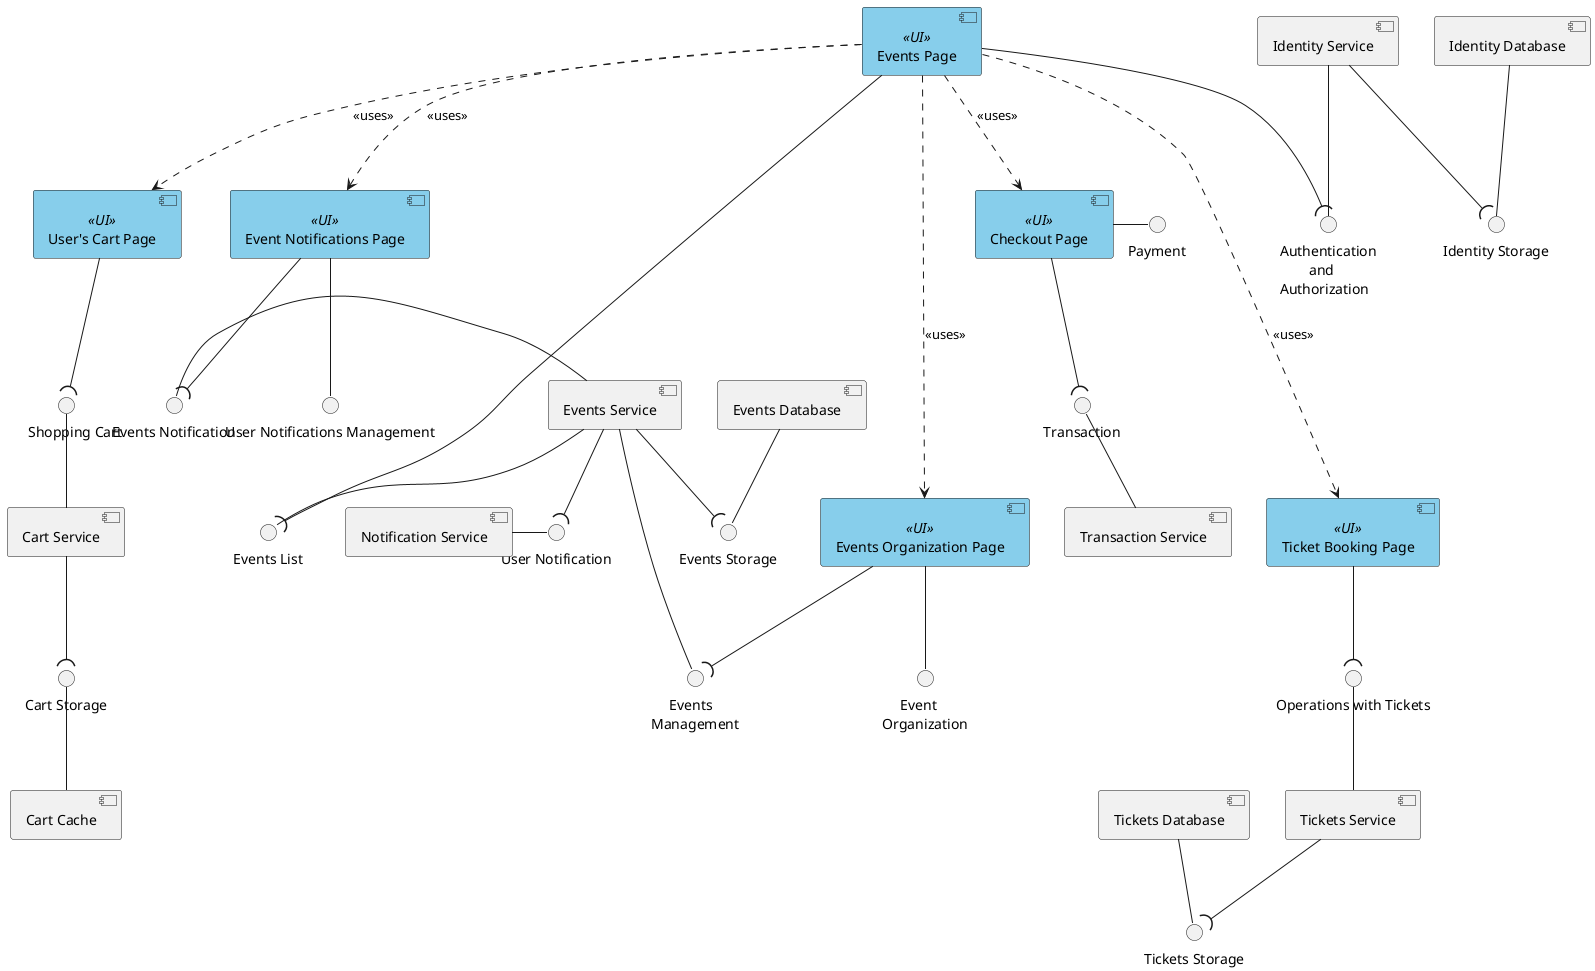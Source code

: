 @startuml "component-diagram"

[Events Page] <<UI>> #SkyBlue
[Events Page] .down.> [Checkout Page] : <<uses>>
[Events Page] ..down..> [Events Organization Page] : <<uses>>
[Events Page] .down.> [User's Cart Page] : <<uses>>
[Events Page] .down.> [Event Notifications Page] : <<uses>>
[Events Page] ..down..> [Ticket Booking Page] : <<uses>>

[Checkout Page] <<UI>> #SkyBlue
[Checkout Page] - Payment
[Checkout Page] -down-( Transaction
[Transaction Service] -up- Transaction

interface "Authentication\n        and \nAuthorization" as I_Identity
[Events Page] --( I_Identity
[Identity Service] -- I_Identity
interface "Identity Storage" as I_Identity_Storage
[Identity Service] --( I_Identity_Storage
[Identity Database] -- I_Identity_Storage

interface "     Event\nOrganization" as I_Events_Organization
[Events Organization Page] <<UI>> #SkyBlue
[Events Organization Page] -- I_Events_Organization

interface "     Events\nManagement" as I_Events_Management
[Events Service] -- I_Events_Management
[Events Organization Page] --( I_Events_Management

interface "Events List" as I_Events_List
[Events Page] --( I_Events_List
[Events Service] -- I_Events_List

interface "Events Storage" as I_Events_Storage
[Events Service] --( I_Events_Storage
[Events Database] -- I_Events_Storage

interface "     Shopping Cart" as I_Shopping_Cart
[User's Cart Page] <<UI>> #SkyBlue
[User's Cart Page] -down-( I_Shopping_Cart
[Cart Service] -up- I_Shopping_Cart

interface "Cart Storage" as I_Cart_Storage
[Cart Service] -down-( I_Cart_Storage
[Cart Cache] -up- I_Cart_Storage

interface "User Notifications Management" as I_Notifications_Management
[Event Notifications Page] -- I_Notifications_Management
interface "Events Notification" as I_Events_Notification
[Event Notifications Page] <<UI>> #SkyBlue
[Event Notifications Page] -down-( I_Events_Notification
[Events Service] - I_Events_Notification

interface "User Notification" as I_User_Notification
[Notification Service] - I_User_Notification
[Events Service] --( I_User_Notification

interface "Operations with Tickets" as I_Tickets_Operations
[Ticket Booking Page] <<UI>> #SkyBlue
[Tickets Service] -up- I_Tickets_Operations
[Ticket Booking Page] -down-( I_Tickets_Operations
interface "Tickets Storage" as I_Tickets_Storage
[Tickets Service] --( I_Tickets_Storage
[Tickets Database] -- I_Tickets_Storage

@enduml

